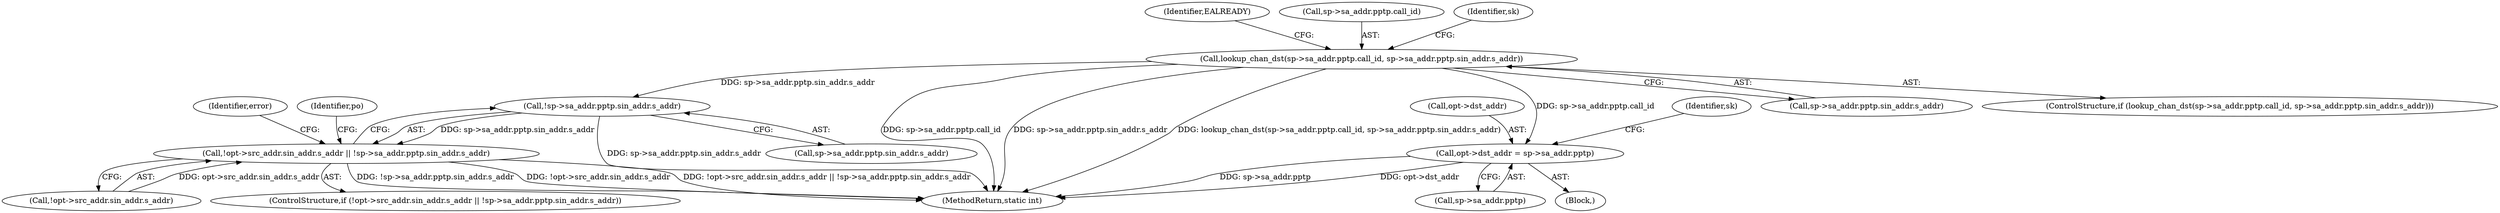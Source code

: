 digraph "0_linux_09ccfd238e5a0e670d8178cf50180ea81ae09ae1_0@pointer" {
"1000158" [label="(Call,lookup_chan_dst(sp->sa_addr.pptp.call_id, sp->sa_addr.pptp.sin_addr.s_addr))"];
"1000214" [label="(Call,!sp->sa_addr.pptp.sin_addr.s_addr)"];
"1000205" [label="(Call,!opt->src_addr.sin_addr.s_addr || !sp->sa_addr.pptp.sin_addr.s_addr)"];
"1000346" [label="(Call,opt->dst_addr = sp->sa_addr.pptp)"];
"1000205" [label="(Call,!opt->src_addr.sin_addr.s_addr || !sp->sa_addr.pptp.sin_addr.s_addr)"];
"1000204" [label="(ControlStructure,if (!opt->src_addr.sin_addr.s_addr || !sp->sa_addr.pptp.sin_addr.s_addr))"];
"1000350" [label="(Call,sp->sa_addr.pptp)"];
"1000177" [label="(Identifier,EALREADY)"];
"1000166" [label="(Call,sp->sa_addr.pptp.sin_addr.s_addr)"];
"1000365" [label="(MethodReturn,static int)"];
"1000226" [label="(Identifier,error)"];
"1000233" [label="(Identifier,po)"];
"1000107" [label="(Block,)"];
"1000159" [label="(Call,sp->sa_addr.pptp.call_id)"];
"1000179" [label="(Identifier,sk)"];
"1000346" [label="(Call,opt->dst_addr = sp->sa_addr.pptp)"];
"1000357" [label="(Identifier,sk)"];
"1000214" [label="(Call,!sp->sa_addr.pptp.sin_addr.s_addr)"];
"1000206" [label="(Call,!opt->src_addr.sin_addr.s_addr)"];
"1000215" [label="(Call,sp->sa_addr.pptp.sin_addr.s_addr)"];
"1000158" [label="(Call,lookup_chan_dst(sp->sa_addr.pptp.call_id, sp->sa_addr.pptp.sin_addr.s_addr))"];
"1000157" [label="(ControlStructure,if (lookup_chan_dst(sp->sa_addr.pptp.call_id, sp->sa_addr.pptp.sin_addr.s_addr)))"];
"1000347" [label="(Call,opt->dst_addr)"];
"1000158" -> "1000157"  [label="AST: "];
"1000158" -> "1000166"  [label="CFG: "];
"1000159" -> "1000158"  [label="AST: "];
"1000166" -> "1000158"  [label="AST: "];
"1000177" -> "1000158"  [label="CFG: "];
"1000179" -> "1000158"  [label="CFG: "];
"1000158" -> "1000365"  [label="DDG: sp->sa_addr.pptp.call_id"];
"1000158" -> "1000365"  [label="DDG: sp->sa_addr.pptp.sin_addr.s_addr"];
"1000158" -> "1000365"  [label="DDG: lookup_chan_dst(sp->sa_addr.pptp.call_id, sp->sa_addr.pptp.sin_addr.s_addr)"];
"1000158" -> "1000214"  [label="DDG: sp->sa_addr.pptp.sin_addr.s_addr"];
"1000158" -> "1000346"  [label="DDG: sp->sa_addr.pptp.call_id"];
"1000214" -> "1000205"  [label="AST: "];
"1000214" -> "1000215"  [label="CFG: "];
"1000215" -> "1000214"  [label="AST: "];
"1000205" -> "1000214"  [label="CFG: "];
"1000214" -> "1000365"  [label="DDG: sp->sa_addr.pptp.sin_addr.s_addr"];
"1000214" -> "1000205"  [label="DDG: sp->sa_addr.pptp.sin_addr.s_addr"];
"1000205" -> "1000204"  [label="AST: "];
"1000205" -> "1000206"  [label="CFG: "];
"1000206" -> "1000205"  [label="AST: "];
"1000226" -> "1000205"  [label="CFG: "];
"1000233" -> "1000205"  [label="CFG: "];
"1000205" -> "1000365"  [label="DDG: !sp->sa_addr.pptp.sin_addr.s_addr"];
"1000205" -> "1000365"  [label="DDG: !opt->src_addr.sin_addr.s_addr"];
"1000205" -> "1000365"  [label="DDG: !opt->src_addr.sin_addr.s_addr || !sp->sa_addr.pptp.sin_addr.s_addr"];
"1000206" -> "1000205"  [label="DDG: opt->src_addr.sin_addr.s_addr"];
"1000346" -> "1000107"  [label="AST: "];
"1000346" -> "1000350"  [label="CFG: "];
"1000347" -> "1000346"  [label="AST: "];
"1000350" -> "1000346"  [label="AST: "];
"1000357" -> "1000346"  [label="CFG: "];
"1000346" -> "1000365"  [label="DDG: opt->dst_addr"];
"1000346" -> "1000365"  [label="DDG: sp->sa_addr.pptp"];
}
